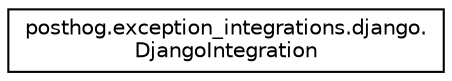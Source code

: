 digraph "Graphical Class Hierarchy"
{
 // LATEX_PDF_SIZE
  edge [fontname="Helvetica",fontsize="10",labelfontname="Helvetica",labelfontsize="10"];
  node [fontname="Helvetica",fontsize="10",shape=record];
  rankdir="LR";
  Node0 [label="posthog.exception_integrations.django.\lDjangoIntegration",height=0.2,width=0.4,color="black", fillcolor="white", style="filled",URL="$classposthog_1_1exception__integrations_1_1django_1_1DjangoIntegration.html",tooltip=" "];
}
